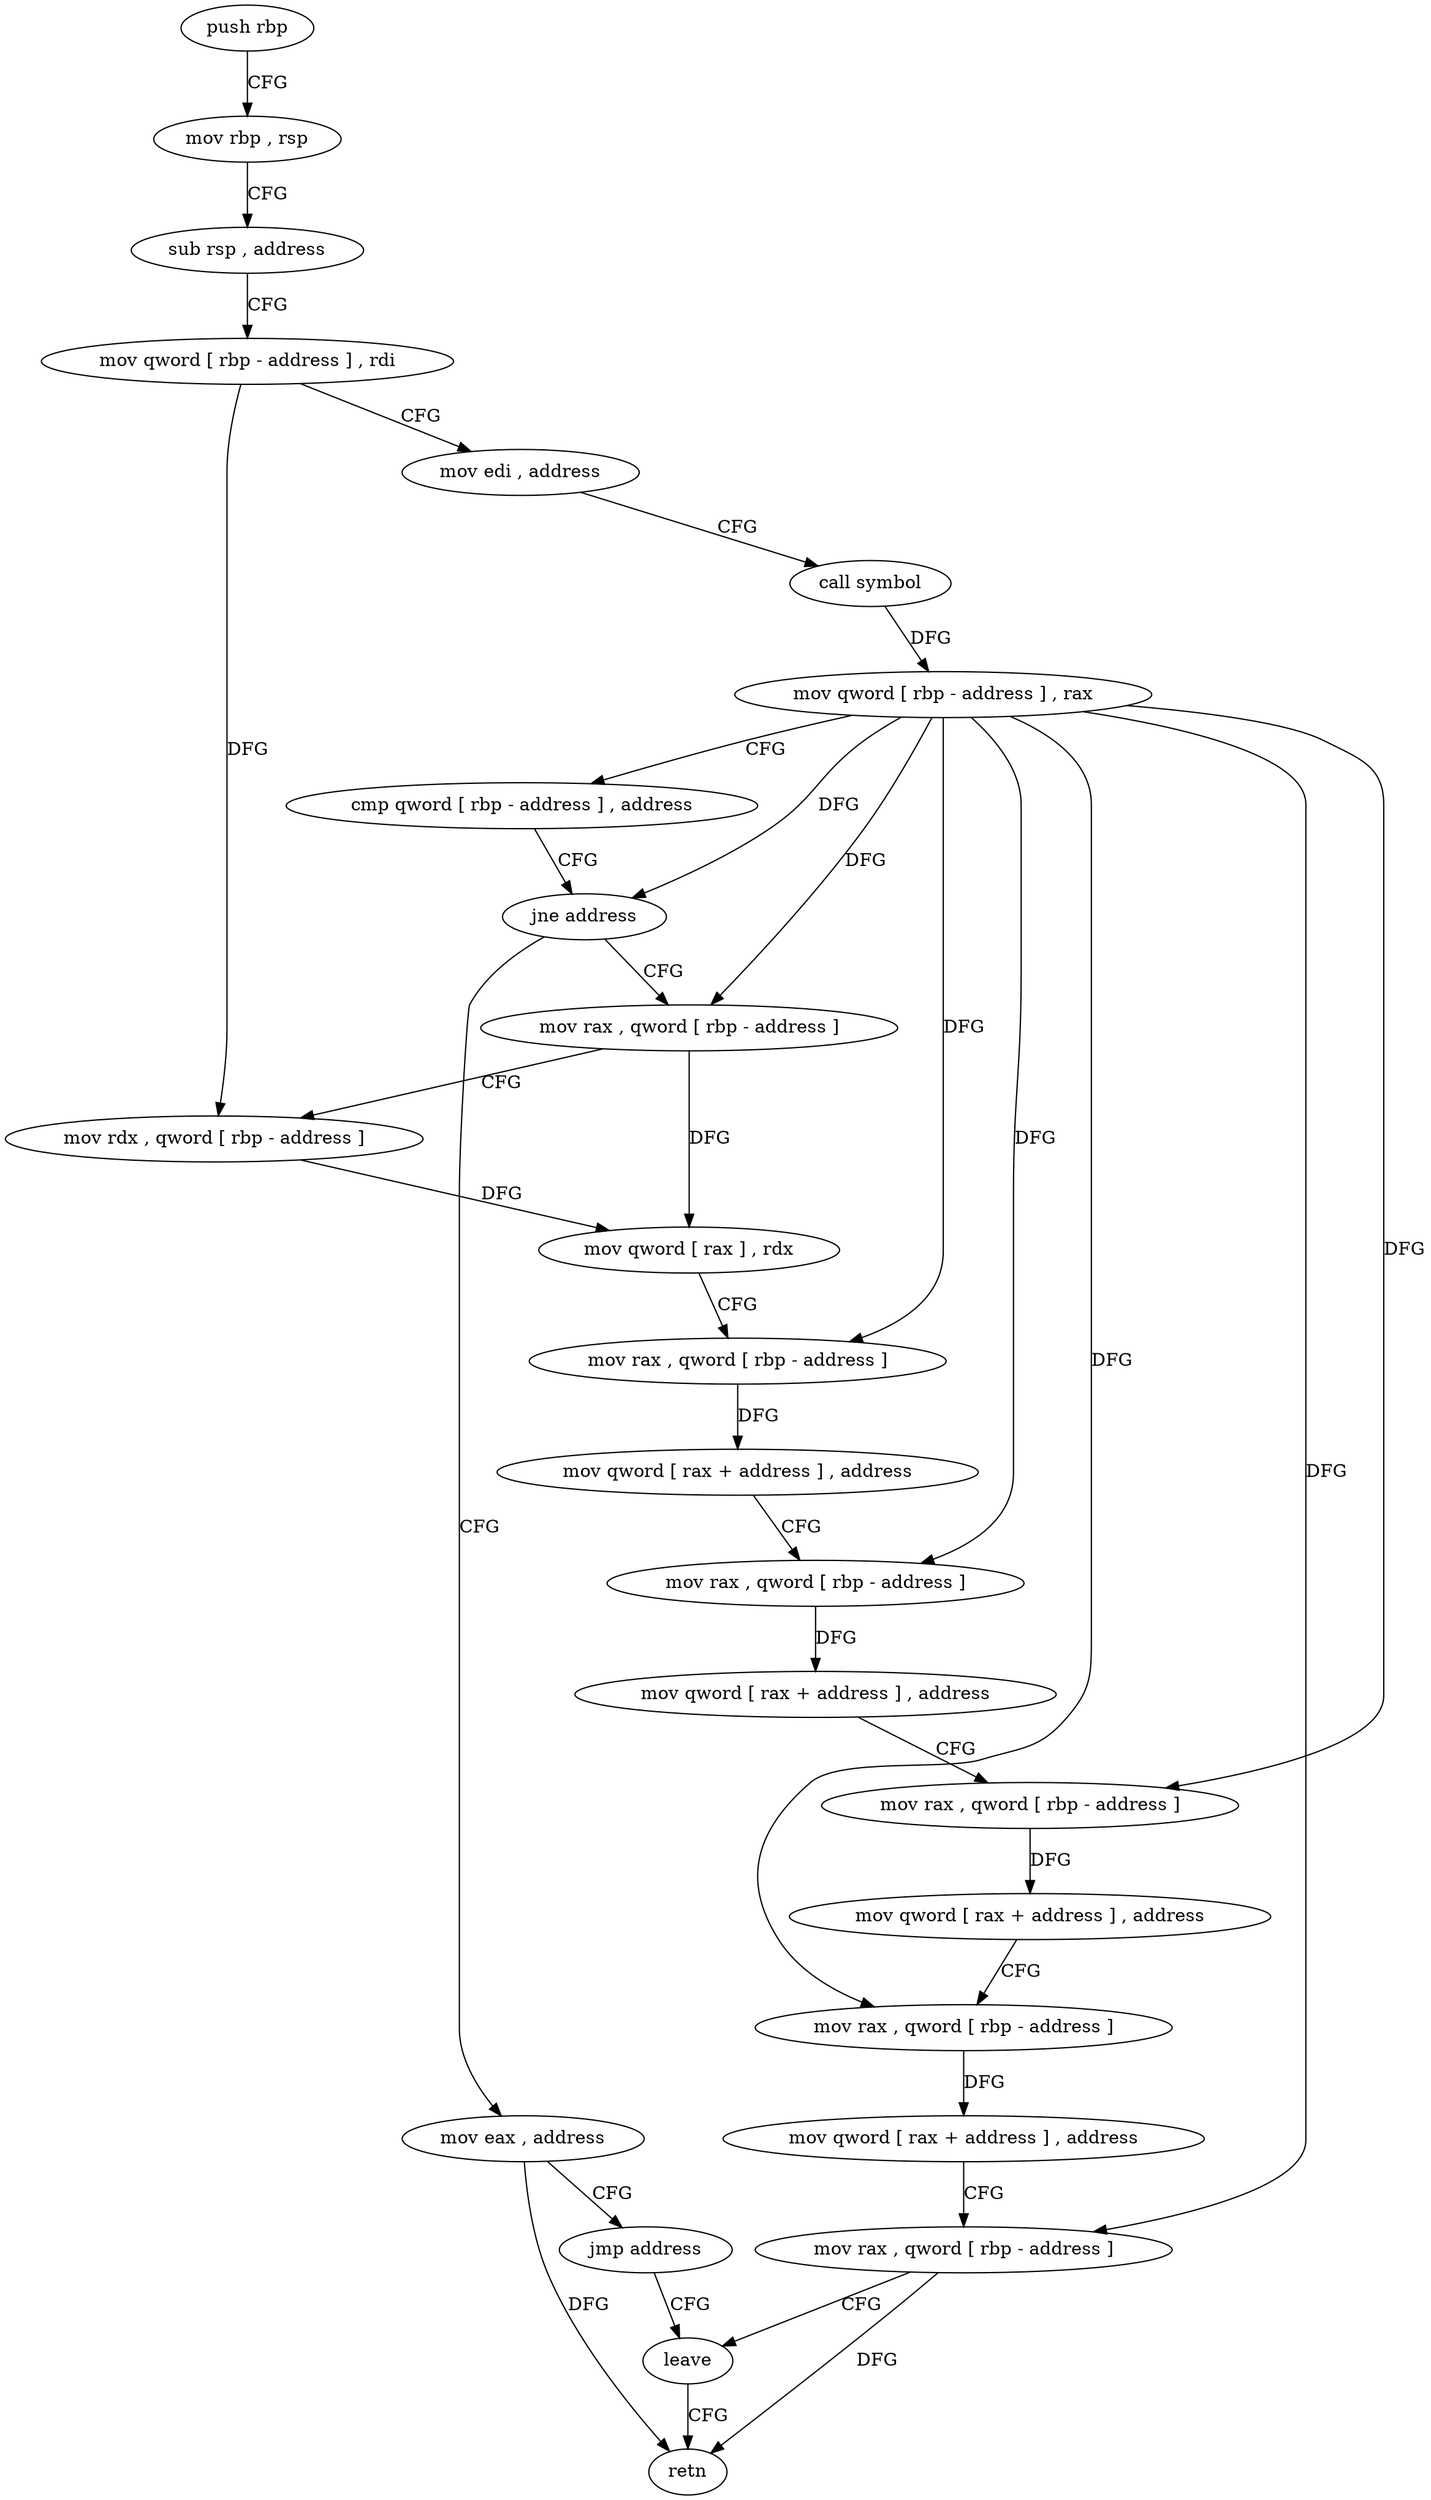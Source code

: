 digraph "func" {
"4287584" [label = "push rbp" ]
"4287585" [label = "mov rbp , rsp" ]
"4287588" [label = "sub rsp , address" ]
"4287592" [label = "mov qword [ rbp - address ] , rdi" ]
"4287596" [label = "mov edi , address" ]
"4287601" [label = "call symbol" ]
"4287606" [label = "mov qword [ rbp - address ] , rax" ]
"4287610" [label = "cmp qword [ rbp - address ] , address" ]
"4287615" [label = "jne address" ]
"4287624" [label = "mov rax , qword [ rbp - address ]" ]
"4287617" [label = "mov eax , address" ]
"4287628" [label = "mov rdx , qword [ rbp - address ]" ]
"4287632" [label = "mov qword [ rax ] , rdx" ]
"4287635" [label = "mov rax , qword [ rbp - address ]" ]
"4287639" [label = "mov qword [ rax + address ] , address" ]
"4287647" [label = "mov rax , qword [ rbp - address ]" ]
"4287651" [label = "mov qword [ rax + address ] , address" ]
"4287659" [label = "mov rax , qword [ rbp - address ]" ]
"4287663" [label = "mov qword [ rax + address ] , address" ]
"4287671" [label = "mov rax , qword [ rbp - address ]" ]
"4287675" [label = "mov qword [ rax + address ] , address" ]
"4287683" [label = "mov rax , qword [ rbp - address ]" ]
"4287687" [label = "leave" ]
"4287622" [label = "jmp address" ]
"4287688" [label = "retn" ]
"4287584" -> "4287585" [ label = "CFG" ]
"4287585" -> "4287588" [ label = "CFG" ]
"4287588" -> "4287592" [ label = "CFG" ]
"4287592" -> "4287596" [ label = "CFG" ]
"4287592" -> "4287628" [ label = "DFG" ]
"4287596" -> "4287601" [ label = "CFG" ]
"4287601" -> "4287606" [ label = "DFG" ]
"4287606" -> "4287610" [ label = "CFG" ]
"4287606" -> "4287615" [ label = "DFG" ]
"4287606" -> "4287624" [ label = "DFG" ]
"4287606" -> "4287635" [ label = "DFG" ]
"4287606" -> "4287647" [ label = "DFG" ]
"4287606" -> "4287659" [ label = "DFG" ]
"4287606" -> "4287671" [ label = "DFG" ]
"4287606" -> "4287683" [ label = "DFG" ]
"4287610" -> "4287615" [ label = "CFG" ]
"4287615" -> "4287624" [ label = "CFG" ]
"4287615" -> "4287617" [ label = "CFG" ]
"4287624" -> "4287628" [ label = "CFG" ]
"4287624" -> "4287632" [ label = "DFG" ]
"4287617" -> "4287622" [ label = "CFG" ]
"4287617" -> "4287688" [ label = "DFG" ]
"4287628" -> "4287632" [ label = "DFG" ]
"4287632" -> "4287635" [ label = "CFG" ]
"4287635" -> "4287639" [ label = "DFG" ]
"4287639" -> "4287647" [ label = "CFG" ]
"4287647" -> "4287651" [ label = "DFG" ]
"4287651" -> "4287659" [ label = "CFG" ]
"4287659" -> "4287663" [ label = "DFG" ]
"4287663" -> "4287671" [ label = "CFG" ]
"4287671" -> "4287675" [ label = "DFG" ]
"4287675" -> "4287683" [ label = "CFG" ]
"4287683" -> "4287687" [ label = "CFG" ]
"4287683" -> "4287688" [ label = "DFG" ]
"4287687" -> "4287688" [ label = "CFG" ]
"4287622" -> "4287687" [ label = "CFG" ]
}
